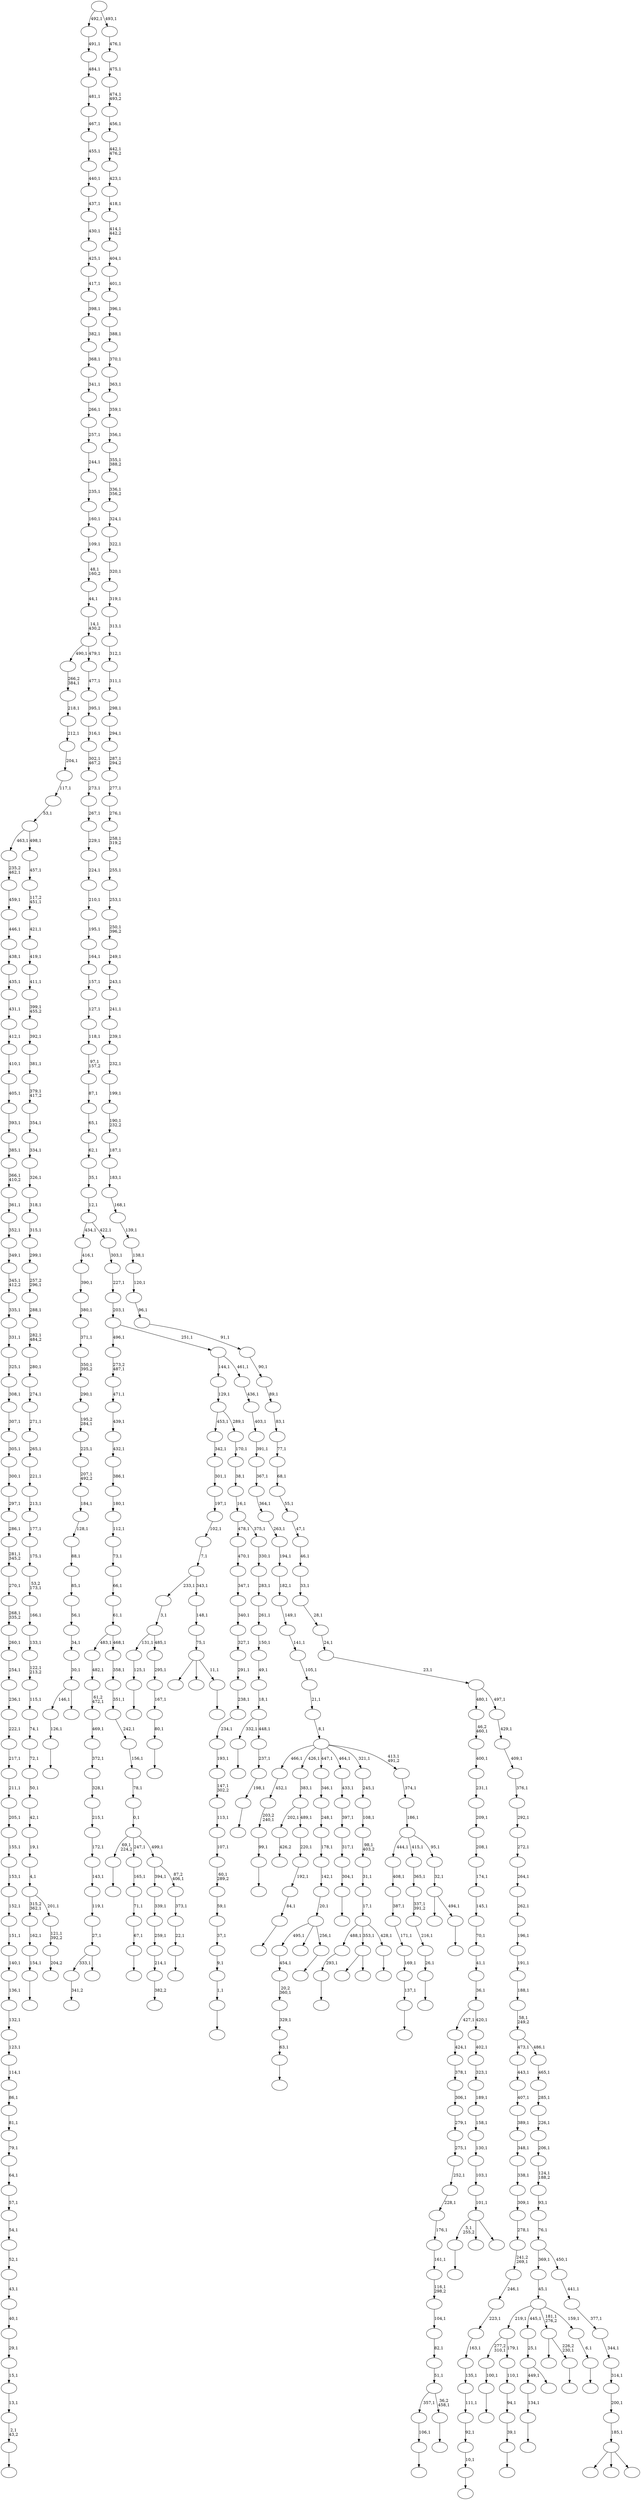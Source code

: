 digraph T {
	550 [label=""]
	549 [label=""]
	548 [label=""]
	547 [label=""]
	546 [label=""]
	545 [label=""]
	544 [label=""]
	543 [label=""]
	542 [label=""]
	541 [label=""]
	540 [label=""]
	539 [label=""]
	538 [label=""]
	537 [label=""]
	536 [label=""]
	535 [label=""]
	534 [label=""]
	533 [label=""]
	532 [label=""]
	531 [label=""]
	530 [label=""]
	529 [label=""]
	528 [label=""]
	527 [label=""]
	526 [label=""]
	525 [label=""]
	524 [label=""]
	523 [label=""]
	522 [label=""]
	521 [label=""]
	520 [label=""]
	519 [label=""]
	518 [label=""]
	517 [label=""]
	516 [label=""]
	515 [label=""]
	514 [label=""]
	513 [label=""]
	512 [label=""]
	511 [label=""]
	510 [label=""]
	509 [label=""]
	508 [label=""]
	507 [label=""]
	506 [label=""]
	505 [label=""]
	504 [label=""]
	503 [label=""]
	502 [label=""]
	501 [label=""]
	500 [label=""]
	499 [label=""]
	498 [label=""]
	497 [label=""]
	496 [label=""]
	495 [label=""]
	494 [label=""]
	493 [label=""]
	492 [label=""]
	491 [label=""]
	490 [label=""]
	489 [label=""]
	488 [label=""]
	487 [label=""]
	486 [label=""]
	485 [label=""]
	484 [label=""]
	483 [label=""]
	482 [label=""]
	481 [label=""]
	480 [label=""]
	479 [label=""]
	478 [label=""]
	477 [label=""]
	476 [label=""]
	475 [label=""]
	474 [label=""]
	473 [label=""]
	472 [label=""]
	471 [label=""]
	470 [label=""]
	469 [label=""]
	468 [label=""]
	467 [label=""]
	466 [label=""]
	465 [label=""]
	464 [label=""]
	463 [label=""]
	462 [label=""]
	461 [label=""]
	460 [label=""]
	459 [label=""]
	458 [label=""]
	457 [label=""]
	456 [label=""]
	455 [label=""]
	454 [label=""]
	453 [label=""]
	452 [label=""]
	451 [label=""]
	450 [label=""]
	449 [label=""]
	448 [label=""]
	447 [label=""]
	446 [label=""]
	445 [label=""]
	444 [label=""]
	443 [label=""]
	442 [label=""]
	441 [label=""]
	440 [label=""]
	439 [label=""]
	438 [label=""]
	437 [label=""]
	436 [label=""]
	435 [label=""]
	434 [label=""]
	433 [label=""]
	432 [label=""]
	431 [label=""]
	430 [label=""]
	429 [label=""]
	428 [label=""]
	427 [label=""]
	426 [label=""]
	425 [label=""]
	424 [label=""]
	423 [label=""]
	422 [label=""]
	421 [label=""]
	420 [label=""]
	419 [label=""]
	418 [label=""]
	417 [label=""]
	416 [label=""]
	415 [label=""]
	414 [label=""]
	413 [label=""]
	412 [label=""]
	411 [label=""]
	410 [label=""]
	409 [label=""]
	408 [label=""]
	407 [label=""]
	406 [label=""]
	405 [label=""]
	404 [label=""]
	403 [label=""]
	402 [label=""]
	401 [label=""]
	400 [label=""]
	399 [label=""]
	398 [label=""]
	397 [label=""]
	396 [label=""]
	395 [label=""]
	394 [label=""]
	393 [label=""]
	392 [label=""]
	391 [label=""]
	390 [label=""]
	389 [label=""]
	388 [label=""]
	387 [label=""]
	386 [label=""]
	385 [label=""]
	384 [label=""]
	383 [label=""]
	382 [label=""]
	381 [label=""]
	380 [label=""]
	379 [label=""]
	378 [label=""]
	377 [label=""]
	376 [label=""]
	375 [label=""]
	374 [label=""]
	373 [label=""]
	372 [label=""]
	371 [label=""]
	370 [label=""]
	369 [label=""]
	368 [label=""]
	367 [label=""]
	366 [label=""]
	365 [label=""]
	364 [label=""]
	363 [label=""]
	362 [label=""]
	361 [label=""]
	360 [label=""]
	359 [label=""]
	358 [label=""]
	357 [label=""]
	356 [label=""]
	355 [label=""]
	354 [label=""]
	353 [label=""]
	352 [label=""]
	351 [label=""]
	350 [label=""]
	349 [label=""]
	348 [label=""]
	347 [label=""]
	346 [label=""]
	345 [label=""]
	344 [label=""]
	343 [label=""]
	342 [label=""]
	341 [label=""]
	340 [label=""]
	339 [label=""]
	338 [label=""]
	337 [label=""]
	336 [label=""]
	335 [label=""]
	334 [label=""]
	333 [label=""]
	332 [label=""]
	331 [label=""]
	330 [label=""]
	329 [label=""]
	328 [label=""]
	327 [label=""]
	326 [label=""]
	325 [label=""]
	324 [label=""]
	323 [label=""]
	322 [label=""]
	321 [label=""]
	320 [label=""]
	319 [label=""]
	318 [label=""]
	317 [label=""]
	316 [label=""]
	315 [label=""]
	314 [label=""]
	313 [label=""]
	312 [label=""]
	311 [label=""]
	310 [label=""]
	309 [label=""]
	308 [label=""]
	307 [label=""]
	306 [label=""]
	305 [label=""]
	304 [label=""]
	303 [label=""]
	302 [label=""]
	301 [label=""]
	300 [label=""]
	299 [label=""]
	298 [label=""]
	297 [label=""]
	296 [label=""]
	295 [label=""]
	294 [label=""]
	293 [label=""]
	292 [label=""]
	291 [label=""]
	290 [label=""]
	289 [label=""]
	288 [label=""]
	287 [label=""]
	286 [label=""]
	285 [label=""]
	284 [label=""]
	283 [label=""]
	282 [label=""]
	281 [label=""]
	280 [label=""]
	279 [label=""]
	278 [label=""]
	277 [label=""]
	276 [label=""]
	275 [label=""]
	274 [label=""]
	273 [label=""]
	272 [label=""]
	271 [label=""]
	270 [label=""]
	269 [label=""]
	268 [label=""]
	267 [label=""]
	266 [label=""]
	265 [label=""]
	264 [label=""]
	263 [label=""]
	262 [label=""]
	261 [label=""]
	260 [label=""]
	259 [label=""]
	258 [label=""]
	257 [label=""]
	256 [label=""]
	255 [label=""]
	254 [label=""]
	253 [label=""]
	252 [label=""]
	251 [label=""]
	250 [label=""]
	249 [label=""]
	248 [label=""]
	247 [label=""]
	246 [label=""]
	245 [label=""]
	244 [label=""]
	243 [label=""]
	242 [label=""]
	241 [label=""]
	240 [label=""]
	239 [label=""]
	238 [label=""]
	237 [label=""]
	236 [label=""]
	235 [label=""]
	234 [label=""]
	233 [label=""]
	232 [label=""]
	231 [label=""]
	230 [label=""]
	229 [label=""]
	228 [label=""]
	227 [label=""]
	226 [label=""]
	225 [label=""]
	224 [label=""]
	223 [label=""]
	222 [label=""]
	221 [label=""]
	220 [label=""]
	219 [label=""]
	218 [label=""]
	217 [label=""]
	216 [label=""]
	215 [label=""]
	214 [label=""]
	213 [label=""]
	212 [label=""]
	211 [label=""]
	210 [label=""]
	209 [label=""]
	208 [label=""]
	207 [label=""]
	206 [label=""]
	205 [label=""]
	204 [label=""]
	203 [label=""]
	202 [label=""]
	201 [label=""]
	200 [label=""]
	199 [label=""]
	198 [label=""]
	197 [label=""]
	196 [label=""]
	195 [label=""]
	194 [label=""]
	193 [label=""]
	192 [label=""]
	191 [label=""]
	190 [label=""]
	189 [label=""]
	188 [label=""]
	187 [label=""]
	186 [label=""]
	185 [label=""]
	184 [label=""]
	183 [label=""]
	182 [label=""]
	181 [label=""]
	180 [label=""]
	179 [label=""]
	178 [label=""]
	177 [label=""]
	176 [label=""]
	175 [label=""]
	174 [label=""]
	173 [label=""]
	172 [label=""]
	171 [label=""]
	170 [label=""]
	169 [label=""]
	168 [label=""]
	167 [label=""]
	166 [label=""]
	165 [label=""]
	164 [label=""]
	163 [label=""]
	162 [label=""]
	161 [label=""]
	160 [label=""]
	159 [label=""]
	158 [label=""]
	157 [label=""]
	156 [label=""]
	155 [label=""]
	154 [label=""]
	153 [label=""]
	152 [label=""]
	151 [label=""]
	150 [label=""]
	149 [label=""]
	148 [label=""]
	147 [label=""]
	146 [label=""]
	145 [label=""]
	144 [label=""]
	143 [label=""]
	142 [label=""]
	141 [label=""]
	140 [label=""]
	139 [label=""]
	138 [label=""]
	137 [label=""]
	136 [label=""]
	135 [label=""]
	134 [label=""]
	133 [label=""]
	132 [label=""]
	131 [label=""]
	130 [label=""]
	129 [label=""]
	128 [label=""]
	127 [label=""]
	126 [label=""]
	125 [label=""]
	124 [label=""]
	123 [label=""]
	122 [label=""]
	121 [label=""]
	120 [label=""]
	119 [label=""]
	118 [label=""]
	117 [label=""]
	116 [label=""]
	115 [label=""]
	114 [label=""]
	113 [label=""]
	112 [label=""]
	111 [label=""]
	110 [label=""]
	109 [label=""]
	108 [label=""]
	107 [label=""]
	106 [label=""]
	105 [label=""]
	104 [label=""]
	103 [label=""]
	102 [label=""]
	101 [label=""]
	100 [label=""]
	99 [label=""]
	98 [label=""]
	97 [label=""]
	96 [label=""]
	95 [label=""]
	94 [label=""]
	93 [label=""]
	92 [label=""]
	91 [label=""]
	90 [label=""]
	89 [label=""]
	88 [label=""]
	87 [label=""]
	86 [label=""]
	85 [label=""]
	84 [label=""]
	83 [label=""]
	82 [label=""]
	81 [label=""]
	80 [label=""]
	79 [label=""]
	78 [label=""]
	77 [label=""]
	76 [label=""]
	75 [label=""]
	74 [label=""]
	73 [label=""]
	72 [label=""]
	71 [label=""]
	70 [label=""]
	69 [label=""]
	68 [label=""]
	67 [label=""]
	66 [label=""]
	65 [label=""]
	64 [label=""]
	63 [label=""]
	62 [label=""]
	61 [label=""]
	60 [label=""]
	59 [label=""]
	58 [label=""]
	57 [label=""]
	56 [label=""]
	55 [label=""]
	54 [label=""]
	53 [label=""]
	52 [label=""]
	51 [label=""]
	50 [label=""]
	49 [label=""]
	48 [label=""]
	47 [label=""]
	46 [label=""]
	45 [label=""]
	44 [label=""]
	43 [label=""]
	42 [label=""]
	41 [label=""]
	40 [label=""]
	39 [label=""]
	38 [label=""]
	37 [label=""]
	36 [label=""]
	35 [label=""]
	34 [label=""]
	33 [label=""]
	32 [label=""]
	31 [label=""]
	30 [label=""]
	29 [label=""]
	28 [label=""]
	27 [label=""]
	26 [label=""]
	25 [label=""]
	24 [label=""]
	23 [label=""]
	22 [label=""]
	21 [label=""]
	20 [label=""]
	19 [label=""]
	18 [label=""]
	17 [label=""]
	16 [label=""]
	15 [label=""]
	14 [label=""]
	13 [label=""]
	12 [label=""]
	11 [label=""]
	10 [label=""]
	9 [label=""]
	8 [label=""]
	7 [label=""]
	6 [label=""]
	5 [label=""]
	4 [label=""]
	3 [label=""]
	2 [label=""]
	1 [label=""]
	0 [label=""]
	548 -> 549 [label=""]
	547 -> 548 [label="125,1"]
	544 -> 545 [label=""]
	542 -> 543 [label=""]
	541 -> 542 [label="100,1"]
	539 -> 540 [label=""]
	538 -> 539 [label="2,1\n43,2"]
	537 -> 538 [label="13,1"]
	536 -> 537 [label="15,1"]
	535 -> 536 [label="29,1"]
	534 -> 535 [label="40,1"]
	533 -> 534 [label="43,1"]
	532 -> 533 [label="52,1"]
	531 -> 532 [label="54,1"]
	530 -> 531 [label="57,1"]
	529 -> 530 [label="64,1"]
	528 -> 529 [label="79,1"]
	527 -> 528 [label="81,1"]
	526 -> 527 [label="86,1"]
	525 -> 526 [label="114,1"]
	524 -> 525 [label="123,1"]
	523 -> 524 [label="132,1"]
	522 -> 523 [label="136,1"]
	521 -> 522 [label="140,1"]
	520 -> 521 [label="151,1"]
	519 -> 520 [label="152,1"]
	518 -> 519 [label="153,1"]
	517 -> 518 [label="155,1"]
	516 -> 517 [label="205,1"]
	515 -> 516 [label="211,1"]
	514 -> 515 [label="217,1"]
	513 -> 514 [label="222,1"]
	512 -> 513 [label="236,1"]
	511 -> 512 [label="254,1"]
	510 -> 511 [label="260,1"]
	509 -> 510 [label="268,1\n335,2"]
	508 -> 509 [label="270,1"]
	507 -> 508 [label="281,1\n345,2"]
	506 -> 507 [label="286,1"]
	505 -> 506 [label="297,1"]
	504 -> 505 [label="300,1"]
	503 -> 504 [label="305,1"]
	502 -> 503 [label="307,1"]
	501 -> 502 [label="308,1"]
	500 -> 501 [label="325,1"]
	499 -> 500 [label="331,1"]
	498 -> 499 [label="335,1"]
	497 -> 498 [label="345,1\n412,2"]
	496 -> 497 [label="349,1"]
	495 -> 496 [label="352,1"]
	494 -> 495 [label="361,1"]
	493 -> 494 [label="366,1\n410,2"]
	492 -> 493 [label="385,1"]
	491 -> 492 [label="393,1"]
	490 -> 491 [label="405,1"]
	489 -> 490 [label="410,1"]
	488 -> 489 [label="412,1"]
	487 -> 488 [label="431,1"]
	486 -> 487 [label="435,1"]
	485 -> 486 [label="438,1"]
	484 -> 485 [label="446,1"]
	483 -> 484 [label="459,1"]
	482 -> 483 [label="235,2\n462,1"]
	478 -> 479 [label=""]
	477 -> 478 [label="106,1"]
	475 -> 476 [label=""]
	474 -> 475 [label="1,1"]
	473 -> 474 [label="9,1"]
	472 -> 473 [label="37,1"]
	471 -> 472 [label="59,1"]
	470 -> 471 [label="60,1\n289,2"]
	469 -> 470 [label="107,1"]
	468 -> 469 [label="113,1"]
	467 -> 468 [label="147,1\n302,2"]
	466 -> 467 [label="193,1"]
	465 -> 466 [label="234,1"]
	464 -> 465 [label="238,1"]
	463 -> 464 [label="291,1"]
	462 -> 463 [label="327,1"]
	461 -> 462 [label="340,1"]
	460 -> 461 [label="347,1"]
	459 -> 460 [label="470,1"]
	457 -> 458 [label="426,2"]
	455 -> 456 [label=""]
	454 -> 455 [label="99,1"]
	453 -> 454 [label="203,2\n240,1"]
	452 -> 453 [label="452,1"]
	449 -> 450 [label=""]
	448 -> 449 [label="137,1"]
	447 -> 448 [label="169,1"]
	446 -> 447 [label="171,1"]
	445 -> 446 [label="387,1"]
	444 -> 445 [label="408,1"]
	441 -> 442 [label=""]
	440 -> 441 [label="63,1"]
	439 -> 440 [label="329,1"]
	438 -> 439 [label="20,2\n360,1"]
	437 -> 438 [label="454,1"]
	435 -> 436 [label=""]
	433 -> 434 [label="382,2"]
	432 -> 433 [label="214,1"]
	431 -> 432 [label="259,1"]
	430 -> 431 [label="339,1"]
	428 -> 429 [label=""]
	427 -> 428 [label="80,1"]
	426 -> 427 [label="167,1"]
	425 -> 426 [label="295,1"]
	424 -> 547 [label="131,1"]
	424 -> 425 [label="485,1"]
	423 -> 424 [label="3,1"]
	420 -> 421 [label="341,2"]
	418 -> 419 [label=""]
	417 -> 550 [label=""]
	417 -> 443 [label=""]
	417 -> 418 [label="11,1"]
	416 -> 417 [label="75,1"]
	415 -> 416 [label="148,1"]
	414 -> 423 [label="233,1"]
	414 -> 415 [label="343,1"]
	413 -> 414 [label="7,1"]
	412 -> 413 [label="102,1"]
	411 -> 412 [label="197,1"]
	410 -> 411 [label="301,1"]
	409 -> 410 [label="342,1"]
	407 -> 408 [label=""]
	406 -> 477 [label="357,1"]
	406 -> 407 [label="36,2\n458,1"]
	405 -> 406 [label="51,1"]
	404 -> 405 [label="82,1"]
	403 -> 404 [label="104,1"]
	402 -> 403 [label="116,1\n298,2"]
	401 -> 402 [label="161,1"]
	400 -> 401 [label="176,1"]
	399 -> 400 [label="228,1"]
	398 -> 399 [label="252,1"]
	397 -> 398 [label="275,1"]
	396 -> 397 [label="279,1"]
	395 -> 396 [label="306,1"]
	394 -> 395 [label="378,1"]
	393 -> 394 [label="424,1"]
	391 -> 392 [label=""]
	390 -> 391 [label="26,1"]
	389 -> 390 [label="216,1"]
	388 -> 389 [label="337,1\n391,2"]
	387 -> 388 [label="365,1"]
	385 -> 386 [label=""]
	384 -> 385 [label="293,1"]
	382 -> 383 [label=""]
	381 -> 382 [label="39,1"]
	380 -> 381 [label="94,1"]
	379 -> 380 [label="110,1"]
	378 -> 541 [label="277,2\n310,1"]
	378 -> 379 [label="179,1"]
	376 -> 377 [label=""]
	375 -> 376 [label="134,1"]
	373 -> 374 [label=""]
	372 -> 373 [label="67,1"]
	371 -> 372 [label="71,1"]
	370 -> 371 [label="165,1"]
	368 -> 369 [label=""]
	367 -> 368 [label="10,1"]
	366 -> 367 [label="92,1"]
	365 -> 366 [label="111,1"]
	364 -> 365 [label="135,1"]
	363 -> 364 [label="163,1"]
	362 -> 363 [label="223,1"]
	361 -> 362 [label="246,1"]
	360 -> 361 [label="241,2\n269,1"]
	359 -> 360 [label="278,1"]
	358 -> 359 [label="309,1"]
	357 -> 358 [label="338,1"]
	356 -> 357 [label="348,1"]
	355 -> 356 [label="389,1"]
	354 -> 355 [label="407,1"]
	353 -> 354 [label="443,1"]
	351 -> 352 [label=""]
	350 -> 351 [label="154,1"]
	349 -> 350 [label="162,1"]
	347 -> 348 [label=""]
	346 -> 347 [label="126,1"]
	344 -> 345 [label=""]
	342 -> 420 [label="333,1"]
	342 -> 343 [label=""]
	341 -> 342 [label="27,1"]
	340 -> 341 [label="119,1"]
	339 -> 340 [label="143,1"]
	338 -> 339 [label="172,1"]
	337 -> 338 [label="215,1"]
	336 -> 337 [label="328,1"]
	335 -> 336 [label="372,1"]
	334 -> 335 [label="469,1"]
	333 -> 334 [label="61,2\n472,1"]
	332 -> 333 [label="482,1"]
	330 -> 331 [label=""]
	329 -> 330 [label="84,1"]
	328 -> 329 [label="192,1"]
	327 -> 328 [label="220,1"]
	326 -> 457 [label="202,1"]
	326 -> 327 [label="489,1"]
	325 -> 326 [label="383,1"]
	323 -> 324 [label=""]
	322 -> 323 [label="22,1"]
	321 -> 322 [label="373,1"]
	320 -> 430 [label="394,1"]
	320 -> 321 [label="87,2\n406,1"]
	319 -> 435 [label="69,1\n224,2"]
	319 -> 370 [label="247,1"]
	319 -> 320 [label="499,1"]
	318 -> 319 [label="0,1"]
	317 -> 318 [label="78,1"]
	316 -> 317 [label="156,1"]
	315 -> 316 [label="242,1"]
	314 -> 315 [label="351,1"]
	313 -> 314 [label="358,1"]
	312 -> 332 [label="483,1"]
	312 -> 313 [label="468,1"]
	311 -> 312 [label="61,1"]
	310 -> 311 [label="66,1"]
	309 -> 310 [label="73,1"]
	308 -> 309 [label="112,1"]
	307 -> 308 [label="180,1"]
	306 -> 307 [label="386,1"]
	305 -> 306 [label="432,1"]
	304 -> 305 [label="439,1"]
	303 -> 304 [label="471,1"]
	302 -> 303 [label="273,2\n487,1"]
	300 -> 301 [label=""]
	299 -> 437 [label="495,1"]
	299 -> 422 [label=""]
	299 -> 300 [label="256,1"]
	298 -> 299 [label="20,1"]
	297 -> 298 [label="142,1"]
	296 -> 297 [label="178,1"]
	295 -> 296 [label="248,1"]
	294 -> 295 [label="346,1"]
	292 -> 544 [label="5,1\n255,2"]
	292 -> 481 [label=""]
	292 -> 293 [label=""]
	291 -> 292 [label="101,1"]
	290 -> 291 [label="103,1"]
	289 -> 290 [label="130,1"]
	288 -> 289 [label="158,1"]
	287 -> 288 [label="189,1"]
	286 -> 287 [label="323,1"]
	285 -> 286 [label="402,1"]
	284 -> 393 [label="427,1"]
	284 -> 285 [label="420,1"]
	283 -> 284 [label="36,1"]
	282 -> 283 [label="41,1"]
	281 -> 282 [label="70,1"]
	280 -> 281 [label="145,1"]
	279 -> 280 [label="174,1"]
	278 -> 279 [label="208,1"]
	277 -> 278 [label="209,1"]
	276 -> 277 [label="231,1"]
	275 -> 276 [label="400,1"]
	274 -> 275 [label="46,2\n460,1"]
	272 -> 273 [label="204,2"]
	271 -> 272 [label="121,1\n392,2"]
	270 -> 349 [label="315,2\n362,1"]
	270 -> 271 [label="201,1"]
	269 -> 270 [label="4,1"]
	268 -> 269 [label="19,1"]
	267 -> 268 [label="42,1"]
	266 -> 267 [label="50,1"]
	265 -> 266 [label="72,1"]
	264 -> 265 [label="74,1"]
	263 -> 264 [label="115,1"]
	262 -> 263 [label="122,1\n213,2"]
	261 -> 262 [label="133,1"]
	260 -> 261 [label="166,1"]
	259 -> 260 [label="53,2\n173,1"]
	258 -> 259 [label="175,1"]
	257 -> 258 [label="177,1"]
	256 -> 257 [label="213,1"]
	255 -> 256 [label="221,1"]
	254 -> 255 [label="265,1"]
	253 -> 254 [label="271,1"]
	252 -> 253 [label="274,1"]
	251 -> 252 [label="280,1"]
	250 -> 251 [label="282,1\n484,2"]
	249 -> 250 [label="288,1"]
	248 -> 249 [label="257,2\n296,1"]
	247 -> 248 [label="299,1"]
	246 -> 247 [label="315,1"]
	245 -> 246 [label="318,1"]
	244 -> 245 [label="326,1"]
	243 -> 244 [label="334,1"]
	242 -> 243 [label="354,1"]
	241 -> 242 [label="379,1\n417,2"]
	240 -> 241 [label="381,1"]
	239 -> 240 [label="392,1"]
	238 -> 239 [label="399,1\n455,2"]
	237 -> 238 [label="411,1"]
	236 -> 237 [label="419,1"]
	235 -> 236 [label="421,1"]
	234 -> 235 [label="117,2\n451,1"]
	233 -> 234 [label="457,1"]
	232 -> 482 [label="463,1"]
	232 -> 233 [label="498,1"]
	231 -> 232 [label="53,1"]
	230 -> 231 [label="117,1"]
	229 -> 230 [label="204,1"]
	228 -> 229 [label="212,1"]
	227 -> 228 [label="218,1"]
	226 -> 227 [label="266,2\n384,1"]
	224 -> 225 [label=""]
	223 -> 224 [label="198,1"]
	222 -> 223 [label="237,1"]
	221 -> 344 [label="332,1"]
	221 -> 222 [label="448,1"]
	220 -> 221 [label="18,1"]
	219 -> 220 [label="49,1"]
	218 -> 219 [label="150,1"]
	217 -> 218 [label="261,1"]
	216 -> 217 [label="283,1"]
	215 -> 216 [label="330,1"]
	214 -> 459 [label="478,1"]
	214 -> 215 [label="375,1"]
	213 -> 214 [label="16,1"]
	212 -> 213 [label="38,1"]
	211 -> 212 [label="170,1"]
	210 -> 409 [label="453,1"]
	210 -> 211 [label="289,1"]
	209 -> 210 [label="129,1"]
	207 -> 375 [label="449,1"]
	207 -> 208 [label=""]
	206 -> 207 [label="25,1"]
	203 -> 204 [label=""]
	202 -> 203 [label="304,1"]
	201 -> 202 [label="317,1"]
	200 -> 201 [label="397,1"]
	199 -> 200 [label="433,1"]
	197 -> 546 [label=""]
	197 -> 198 [label=""]
	194 -> 346 [label="146,1"]
	194 -> 195 [label=""]
	193 -> 194 [label="30,1"]
	192 -> 193 [label="34,1"]
	191 -> 192 [label="56,1"]
	190 -> 191 [label="85,1"]
	189 -> 190 [label="88,1"]
	188 -> 189 [label="128,1"]
	187 -> 188 [label="184,1"]
	186 -> 187 [label="207,1\n492,2"]
	185 -> 186 [label="225,1"]
	184 -> 185 [label="195,2\n284,1"]
	183 -> 184 [label="290,1"]
	182 -> 183 [label="350,1\n395,2"]
	181 -> 182 [label="371,1"]
	180 -> 181 [label="380,1"]
	179 -> 180 [label="390,1"]
	178 -> 179 [label="416,1"]
	176 -> 177 [label=""]
	175 -> 205 [label=""]
	175 -> 176 [label="226,2\n230,1"]
	173 -> 174 [label=""]
	172 -> 384 [label="488,1"]
	172 -> 197 [label="353,1"]
	172 -> 173 [label="428,1"]
	171 -> 172 [label="17,1"]
	170 -> 171 [label="31,1"]
	169 -> 170 [label="98,1\n403,2"]
	168 -> 169 [label="108,1"]
	167 -> 168 [label="245,1"]
	165 -> 166 [label=""]
	164 -> 165 [label="6,1"]
	163 -> 378 [label="219,1"]
	163 -> 206 [label="445,1"]
	163 -> 175 [label="181,1\n276,2"]
	163 -> 164 [label="159,1"]
	162 -> 163 [label="45,1"]
	160 -> 161 [label=""]
	159 -> 451 [label=""]
	159 -> 160 [label="494,1"]
	158 -> 159 [label="32,1"]
	157 -> 444 [label="444,1"]
	157 -> 387 [label="415,1"]
	157 -> 158 [label="95,1"]
	156 -> 157 [label="186,1"]
	155 -> 156 [label="374,1"]
	154 -> 452 [label="466,1"]
	154 -> 325 [label="426,1"]
	154 -> 294 [label="447,1"]
	154 -> 199 [label="464,1"]
	154 -> 167 [label="321,1"]
	154 -> 155 [label="413,1\n491,2"]
	153 -> 154 [label="8,1"]
	152 -> 153 [label="21,1"]
	151 -> 152 [label="105,1"]
	150 -> 151 [label="141,1"]
	149 -> 150 [label="149,1"]
	148 -> 149 [label="182,1"]
	147 -> 148 [label="194,1"]
	146 -> 147 [label="263,1"]
	145 -> 146 [label="364,1"]
	144 -> 145 [label="367,1"]
	143 -> 144 [label="391,1"]
	142 -> 143 [label="403,1"]
	141 -> 142 [label="436,1"]
	140 -> 209 [label="144,1"]
	140 -> 141 [label="461,1"]
	139 -> 302 [label="496,1"]
	139 -> 140 [label="251,1"]
	138 -> 139 [label="203,1"]
	137 -> 138 [label="227,1"]
	136 -> 137 [label="303,1"]
	135 -> 178 [label="434,1"]
	135 -> 136 [label="422,1"]
	134 -> 135 [label="12,1"]
	133 -> 134 [label="35,1"]
	132 -> 133 [label="62,1"]
	131 -> 132 [label="65,1"]
	130 -> 131 [label="87,1"]
	129 -> 130 [label="97,1\n157,2"]
	128 -> 129 [label="118,1"]
	127 -> 128 [label="127,1"]
	126 -> 127 [label="157,1"]
	125 -> 126 [label="164,1"]
	124 -> 125 [label="195,1"]
	123 -> 124 [label="210,1"]
	122 -> 123 [label="224,1"]
	121 -> 122 [label="229,1"]
	120 -> 121 [label="267,1"]
	119 -> 120 [label="273,1"]
	118 -> 119 [label="302,1\n467,2"]
	117 -> 118 [label="316,1"]
	116 -> 117 [label="395,1"]
	115 -> 116 [label="477,1"]
	114 -> 226 [label="490,1"]
	114 -> 115 [label="479,1"]
	113 -> 114 [label="14,1\n430,2"]
	112 -> 113 [label="44,1"]
	111 -> 112 [label="48,1\n160,2"]
	110 -> 111 [label="109,1"]
	109 -> 110 [label="160,1"]
	108 -> 109 [label="235,1"]
	107 -> 108 [label="244,1"]
	106 -> 107 [label="257,1"]
	105 -> 106 [label="266,1"]
	104 -> 105 [label="341,1"]
	103 -> 104 [label="368,1"]
	102 -> 103 [label="382,1"]
	101 -> 102 [label="398,1"]
	100 -> 101 [label="417,1"]
	99 -> 100 [label="425,1"]
	98 -> 99 [label="430,1"]
	97 -> 98 [label="437,1"]
	96 -> 97 [label="440,1"]
	95 -> 96 [label="455,1"]
	94 -> 95 [label="467,1"]
	93 -> 94 [label="481,1"]
	92 -> 93 [label="484,1"]
	91 -> 92 [label="491,1"]
	89 -> 480 [label=""]
	89 -> 196 [label=""]
	89 -> 90 [label=""]
	88 -> 89 [label="185,1"]
	87 -> 88 [label="200,1"]
	86 -> 87 [label="314,1"]
	85 -> 86 [label="344,1"]
	84 -> 85 [label="377,1"]
	83 -> 84 [label="441,1"]
	82 -> 162 [label="369,1"]
	82 -> 83 [label="450,1"]
	81 -> 82 [label="76,1"]
	80 -> 81 [label="93,1"]
	79 -> 80 [label="124,1\n188,2"]
	78 -> 79 [label="206,1"]
	77 -> 78 [label="226,1"]
	76 -> 77 [label="285,1"]
	75 -> 76 [label="465,1"]
	74 -> 353 [label="473,1"]
	74 -> 75 [label="486,1"]
	73 -> 74 [label="58,1\n249,2"]
	72 -> 73 [label="188,1"]
	71 -> 72 [label="191,1"]
	70 -> 71 [label="196,1"]
	69 -> 70 [label="262,1"]
	68 -> 69 [label="264,1"]
	67 -> 68 [label="272,1"]
	66 -> 67 [label="292,1"]
	65 -> 66 [label="376,1"]
	64 -> 65 [label="409,1"]
	63 -> 64 [label="429,1"]
	62 -> 274 [label="480,1"]
	62 -> 63 [label="497,1"]
	61 -> 62 [label="23,1"]
	60 -> 61 [label="24,1"]
	59 -> 60 [label="28,1"]
	58 -> 59 [label="33,1"]
	57 -> 58 [label="46,1"]
	56 -> 57 [label="47,1"]
	55 -> 56 [label="55,1"]
	54 -> 55 [label="68,1"]
	53 -> 54 [label="77,1"]
	52 -> 53 [label="83,1"]
	51 -> 52 [label="89,1"]
	50 -> 51 [label="90,1"]
	49 -> 50 [label="91,1"]
	48 -> 49 [label="96,1"]
	47 -> 48 [label="120,1"]
	46 -> 47 [label="138,1"]
	45 -> 46 [label="139,1"]
	44 -> 45 [label="168,1"]
	43 -> 44 [label="183,1"]
	42 -> 43 [label="187,1"]
	41 -> 42 [label="190,1\n232,2"]
	40 -> 41 [label="199,1"]
	39 -> 40 [label="232,1"]
	38 -> 39 [label="239,1"]
	37 -> 38 [label="241,1"]
	36 -> 37 [label="243,1"]
	35 -> 36 [label="249,1"]
	34 -> 35 [label="250,1\n396,2"]
	33 -> 34 [label="253,1"]
	32 -> 33 [label="255,1"]
	31 -> 32 [label="258,1\n319,2"]
	30 -> 31 [label="276,1"]
	29 -> 30 [label="277,1"]
	28 -> 29 [label="287,1\n294,2"]
	27 -> 28 [label="294,1"]
	26 -> 27 [label="298,1"]
	25 -> 26 [label="311,1"]
	24 -> 25 [label="312,1"]
	23 -> 24 [label="313,1"]
	22 -> 23 [label="319,1"]
	21 -> 22 [label="320,1"]
	20 -> 21 [label="322,1"]
	19 -> 20 [label="324,1"]
	18 -> 19 [label="336,1\n356,2"]
	17 -> 18 [label="355,1\n388,2"]
	16 -> 17 [label="356,1"]
	15 -> 16 [label="359,1"]
	14 -> 15 [label="363,1"]
	13 -> 14 [label="370,1"]
	12 -> 13 [label="388,1"]
	11 -> 12 [label="396,1"]
	10 -> 11 [label="401,1"]
	9 -> 10 [label="404,1"]
	8 -> 9 [label="414,1\n442,2"]
	7 -> 8 [label="418,1"]
	6 -> 7 [label="423,1"]
	5 -> 6 [label="442,1\n476,2"]
	4 -> 5 [label="456,1"]
	3 -> 4 [label="474,1\n493,2"]
	2 -> 3 [label="475,1"]
	1 -> 2 [label="476,1"]
	0 -> 91 [label="492,1"]
	0 -> 1 [label="493,1"]
}
